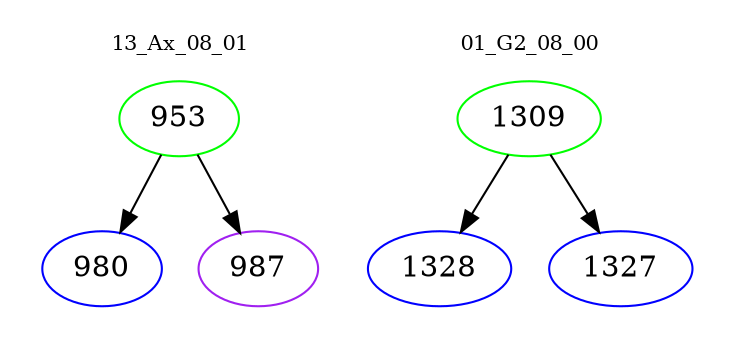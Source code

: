 digraph{
subgraph cluster_0 {
color = white
label = "13_Ax_08_01";
fontsize=10;
T0_953 [label="953", color="green"]
T0_953 -> T0_980 [color="black"]
T0_980 [label="980", color="blue"]
T0_953 -> T0_987 [color="black"]
T0_987 [label="987", color="purple"]
}
subgraph cluster_1 {
color = white
label = "01_G2_08_00";
fontsize=10;
T1_1309 [label="1309", color="green"]
T1_1309 -> T1_1328 [color="black"]
T1_1328 [label="1328", color="blue"]
T1_1309 -> T1_1327 [color="black"]
T1_1327 [label="1327", color="blue"]
}
}
